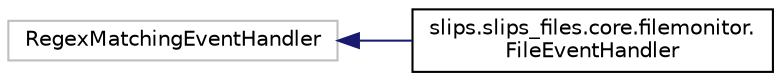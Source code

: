digraph "Graphical Class Hierarchy"
{
 // LATEX_PDF_SIZE
  bgcolor="transparent";
  edge [fontname="Helvetica",fontsize="10",labelfontname="Helvetica",labelfontsize="10"];
  node [fontname="Helvetica",fontsize="10",shape=record];
  rankdir="LR";
  Node50 [label="RegexMatchingEventHandler",height=0.2,width=0.4,color="grey75",tooltip=" "];
  Node50 -> Node0 [dir="back",color="midnightblue",fontsize="10",style="solid",fontname="Helvetica"];
  Node0 [label="slips.slips_files.core.filemonitor.\lFileEventHandler",height=0.2,width=0.4,color="black",URL="$df/da8/classslips_1_1slips__files_1_1core_1_1filemonitor_1_1_file_event_handler.html",tooltip=" "];
}
